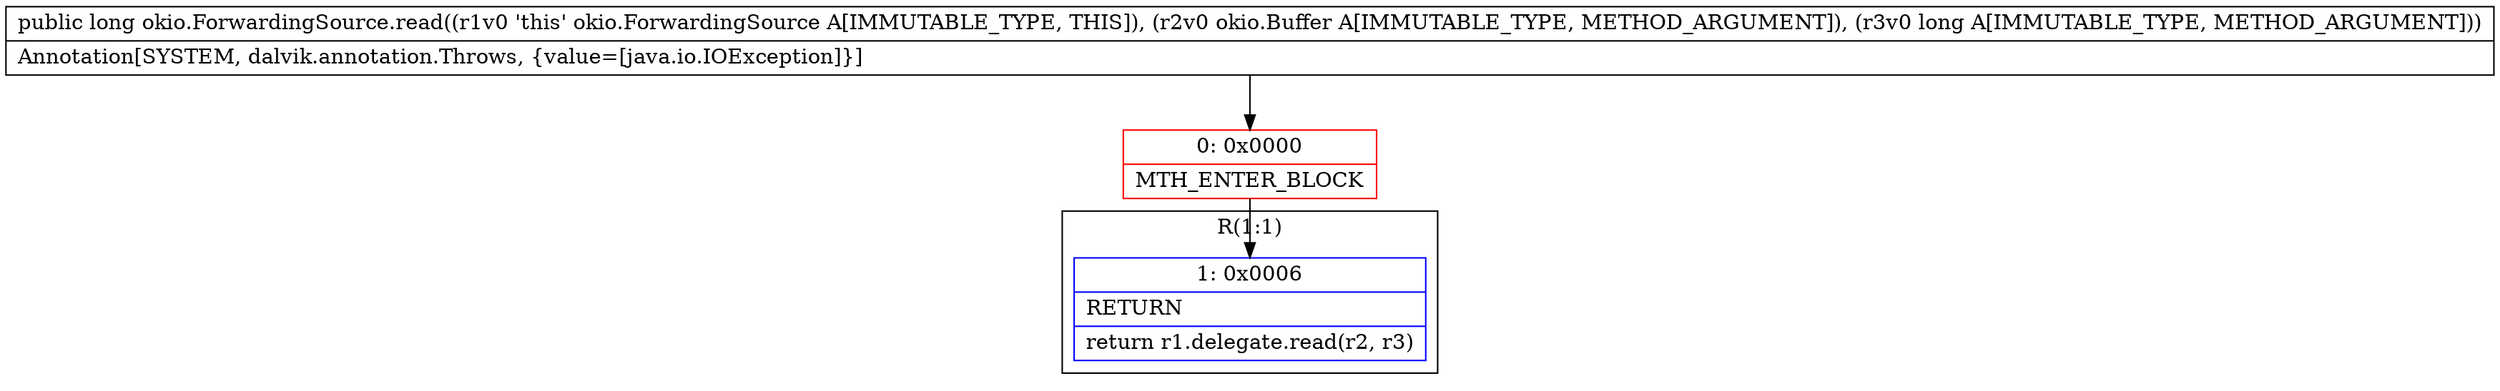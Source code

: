 digraph "CFG forokio.ForwardingSource.read(Lokio\/Buffer;J)J" {
subgraph cluster_Region_368511543 {
label = "R(1:1)";
node [shape=record,color=blue];
Node_1 [shape=record,label="{1\:\ 0x0006|RETURN\l|return r1.delegate.read(r2, r3)\l}"];
}
Node_0 [shape=record,color=red,label="{0\:\ 0x0000|MTH_ENTER_BLOCK\l}"];
MethodNode[shape=record,label="{public long okio.ForwardingSource.read((r1v0 'this' okio.ForwardingSource A[IMMUTABLE_TYPE, THIS]), (r2v0 okio.Buffer A[IMMUTABLE_TYPE, METHOD_ARGUMENT]), (r3v0 long A[IMMUTABLE_TYPE, METHOD_ARGUMENT]))  | Annotation[SYSTEM, dalvik.annotation.Throws, \{value=[java.io.IOException]\}]\l}"];
MethodNode -> Node_0;
Node_0 -> Node_1;
}

